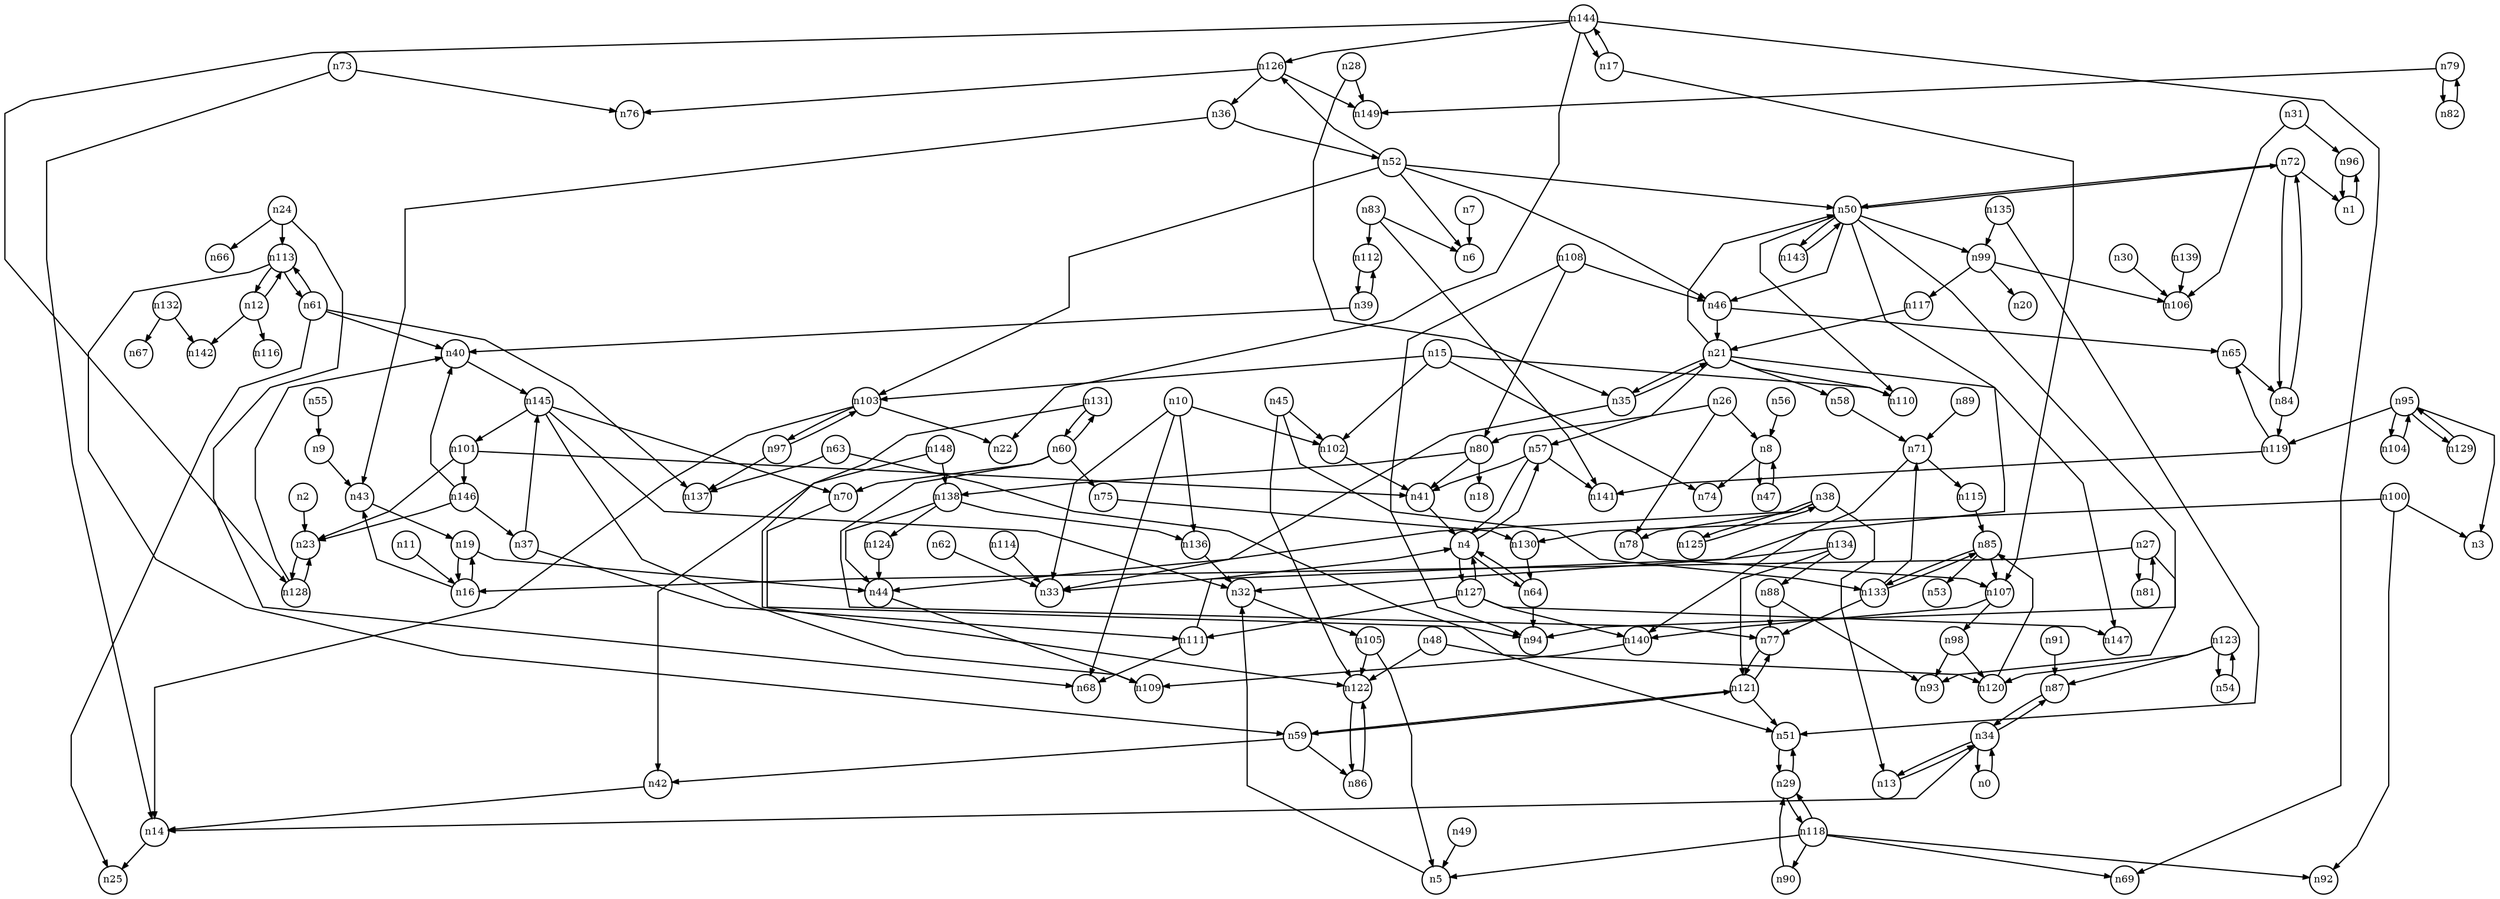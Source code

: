 digraph G{
splines=polyline;
ranksep=0.22;
nodesep=0.22;
nodesize=0.32;
fontsize=8
edge [arrowsize=0.5]
node [fontsize=8 shape=circle width=0.32 fixedsize=shape];

n96 -> n1
n1 -> n96
n23 -> n128
n2 -> n23
n57 -> n41
n57 -> n141
n57 -> n4
n4 -> n57
n4 -> n64
n4 -> n127
n64 -> n94
n64 -> n4
n127 -> n111
n127 -> n140
n127 -> n147
n127 -> n4
n32 -> n105
n5 -> n32
n7 -> n6
n8 -> n74
n8 -> n47
n43 -> n19
n9 -> n43
n10 -> n33
n10 -> n68
n10 -> n102
n10 -> n136
n102 -> n41
n136 -> n32
n16 -> n43
n16 -> n19
n11 -> n16
n12 -> n116
n12 -> n142
n12 -> n113
n14 -> n25
n15 -> n74
n15 -> n102
n15 -> n103
n15 -> n110
n103 -> n14
n103 -> n22
n103 -> n97
n107 -> n98
n107 -> n140
n17 -> n107
n17 -> n144
n144 -> n22
n144 -> n69
n144 -> n126
n144 -> n128
n144 -> n17
n19 -> n16
n19 -> n44
n44 -> n109
n35 -> n33
n35 -> n21
n21 -> n35
n21 -> n50
n21 -> n57
n21 -> n58
n21 -> n110
n21 -> n147
n50 -> n32
n50 -> n46
n50 -> n94
n50 -> n99
n50 -> n110
n50 -> n143
n50 -> n72
n58 -> n71
n128 -> n40
n128 -> n23
n24 -> n66
n24 -> n68
n24 -> n113
n113 -> n12
n113 -> n59
n113 -> n61
n26 -> n8
n26 -> n78
n26 -> n80
n78 -> n107
n80 -> n18
n80 -> n41
n80 -> n138
n27 -> n16
n27 -> n93
n27 -> n81
n28 -> n35
n28 -> n149
n51 -> n29
n29 -> n51
n29 -> n118
n118 -> n5
n118 -> n69
n118 -> n90
n118 -> n92
n118 -> n29
n30 -> n106
n31 -> n96
n31 -> n106
n0 -> n34
n34 -> n0
n34 -> n13
n34 -> n14
n34 -> n87
n13 -> n34
n87 -> n34
n36 -> n43
n36 -> n52
n111 -> n68
n111 -> n4
n37 -> n111
n37 -> n145
n145 -> n32
n145 -> n70
n145 -> n101
n145 -> n109
n38 -> n13
n38 -> n44
n38 -> n78
n38 -> n125
n125 -> n38
n40 -> n145
n39 -> n40
n39 -> n112
n112 -> n39
n42 -> n14
n45 -> n102
n45 -> n122
n45 -> n133
n122 -> n86
n133 -> n71
n133 -> n77
n133 -> n85
n65 -> n84
n46 -> n65
n46 -> n21
n47 -> n8
n120 -> n85
n48 -> n120
n48 -> n122
n49 -> n5
n99 -> n20
n99 -> n106
n99 -> n117
n143 -> n50
n52 -> n6
n52 -> n46
n52 -> n50
n52 -> n103
n52 -> n126
n126 -> n36
n126 -> n76
n126 -> n149
n123 -> n87
n123 -> n120
n123 -> n54
n54 -> n123
n55 -> n9
n56 -> n8
n41 -> n4
n71 -> n115
n71 -> n140
n59 -> n42
n59 -> n86
n59 -> n121
n86 -> n122
n70 -> n94
n60 -> n70
n60 -> n75
n60 -> n77
n60 -> n131
n75 -> n130
n77 -> n121
n61 -> n25
n61 -> n40
n61 -> n137
n61 -> n113
n62 -> n33
n63 -> n51
n63 -> n137
n115 -> n85
n140 -> n109
n72 -> n1
n72 -> n50
n72 -> n84
n84 -> n119
n84 -> n72
n73 -> n14
n73 -> n76
n130 -> n64
n79 -> n149
n79 -> n82
n138 -> n44
n138 -> n124
n138 -> n136
n81 -> n27
n82 -> n79
n83 -> n6
n83 -> n112
n83 -> n141
n119 -> n65
n119 -> n141
n85 -> n53
n85 -> n107
n85 -> n133
n88 -> n77
n88 -> n93
n89 -> n71
n91 -> n87
n95 -> n3
n95 -> n104
n95 -> n119
n95 -> n129
n104 -> n95
n129 -> n95
n97 -> n103
n97 -> n137
n98 -> n93
n98 -> n120
n117 -> n21
n100 -> n3
n100 -> n92
n100 -> n130
n101 -> n23
n101 -> n41
n101 -> n146
n146 -> n23
n146 -> n40
n146 -> n37
n105 -> n5
n105 -> n122
n108 -> n46
n108 -> n80
n108 -> n94
n114 -> n33
n90 -> n29
n121 -> n51
n121 -> n59
n121 -> n77
n124 -> n44
n131 -> n60
n131 -> n122
n132 -> n67
n132 -> n142
n134 -> n33
n134 -> n88
n134 -> n121
n135 -> n51
n135 -> n99
n139 -> n106
n148 -> n42
n148 -> n138
}
